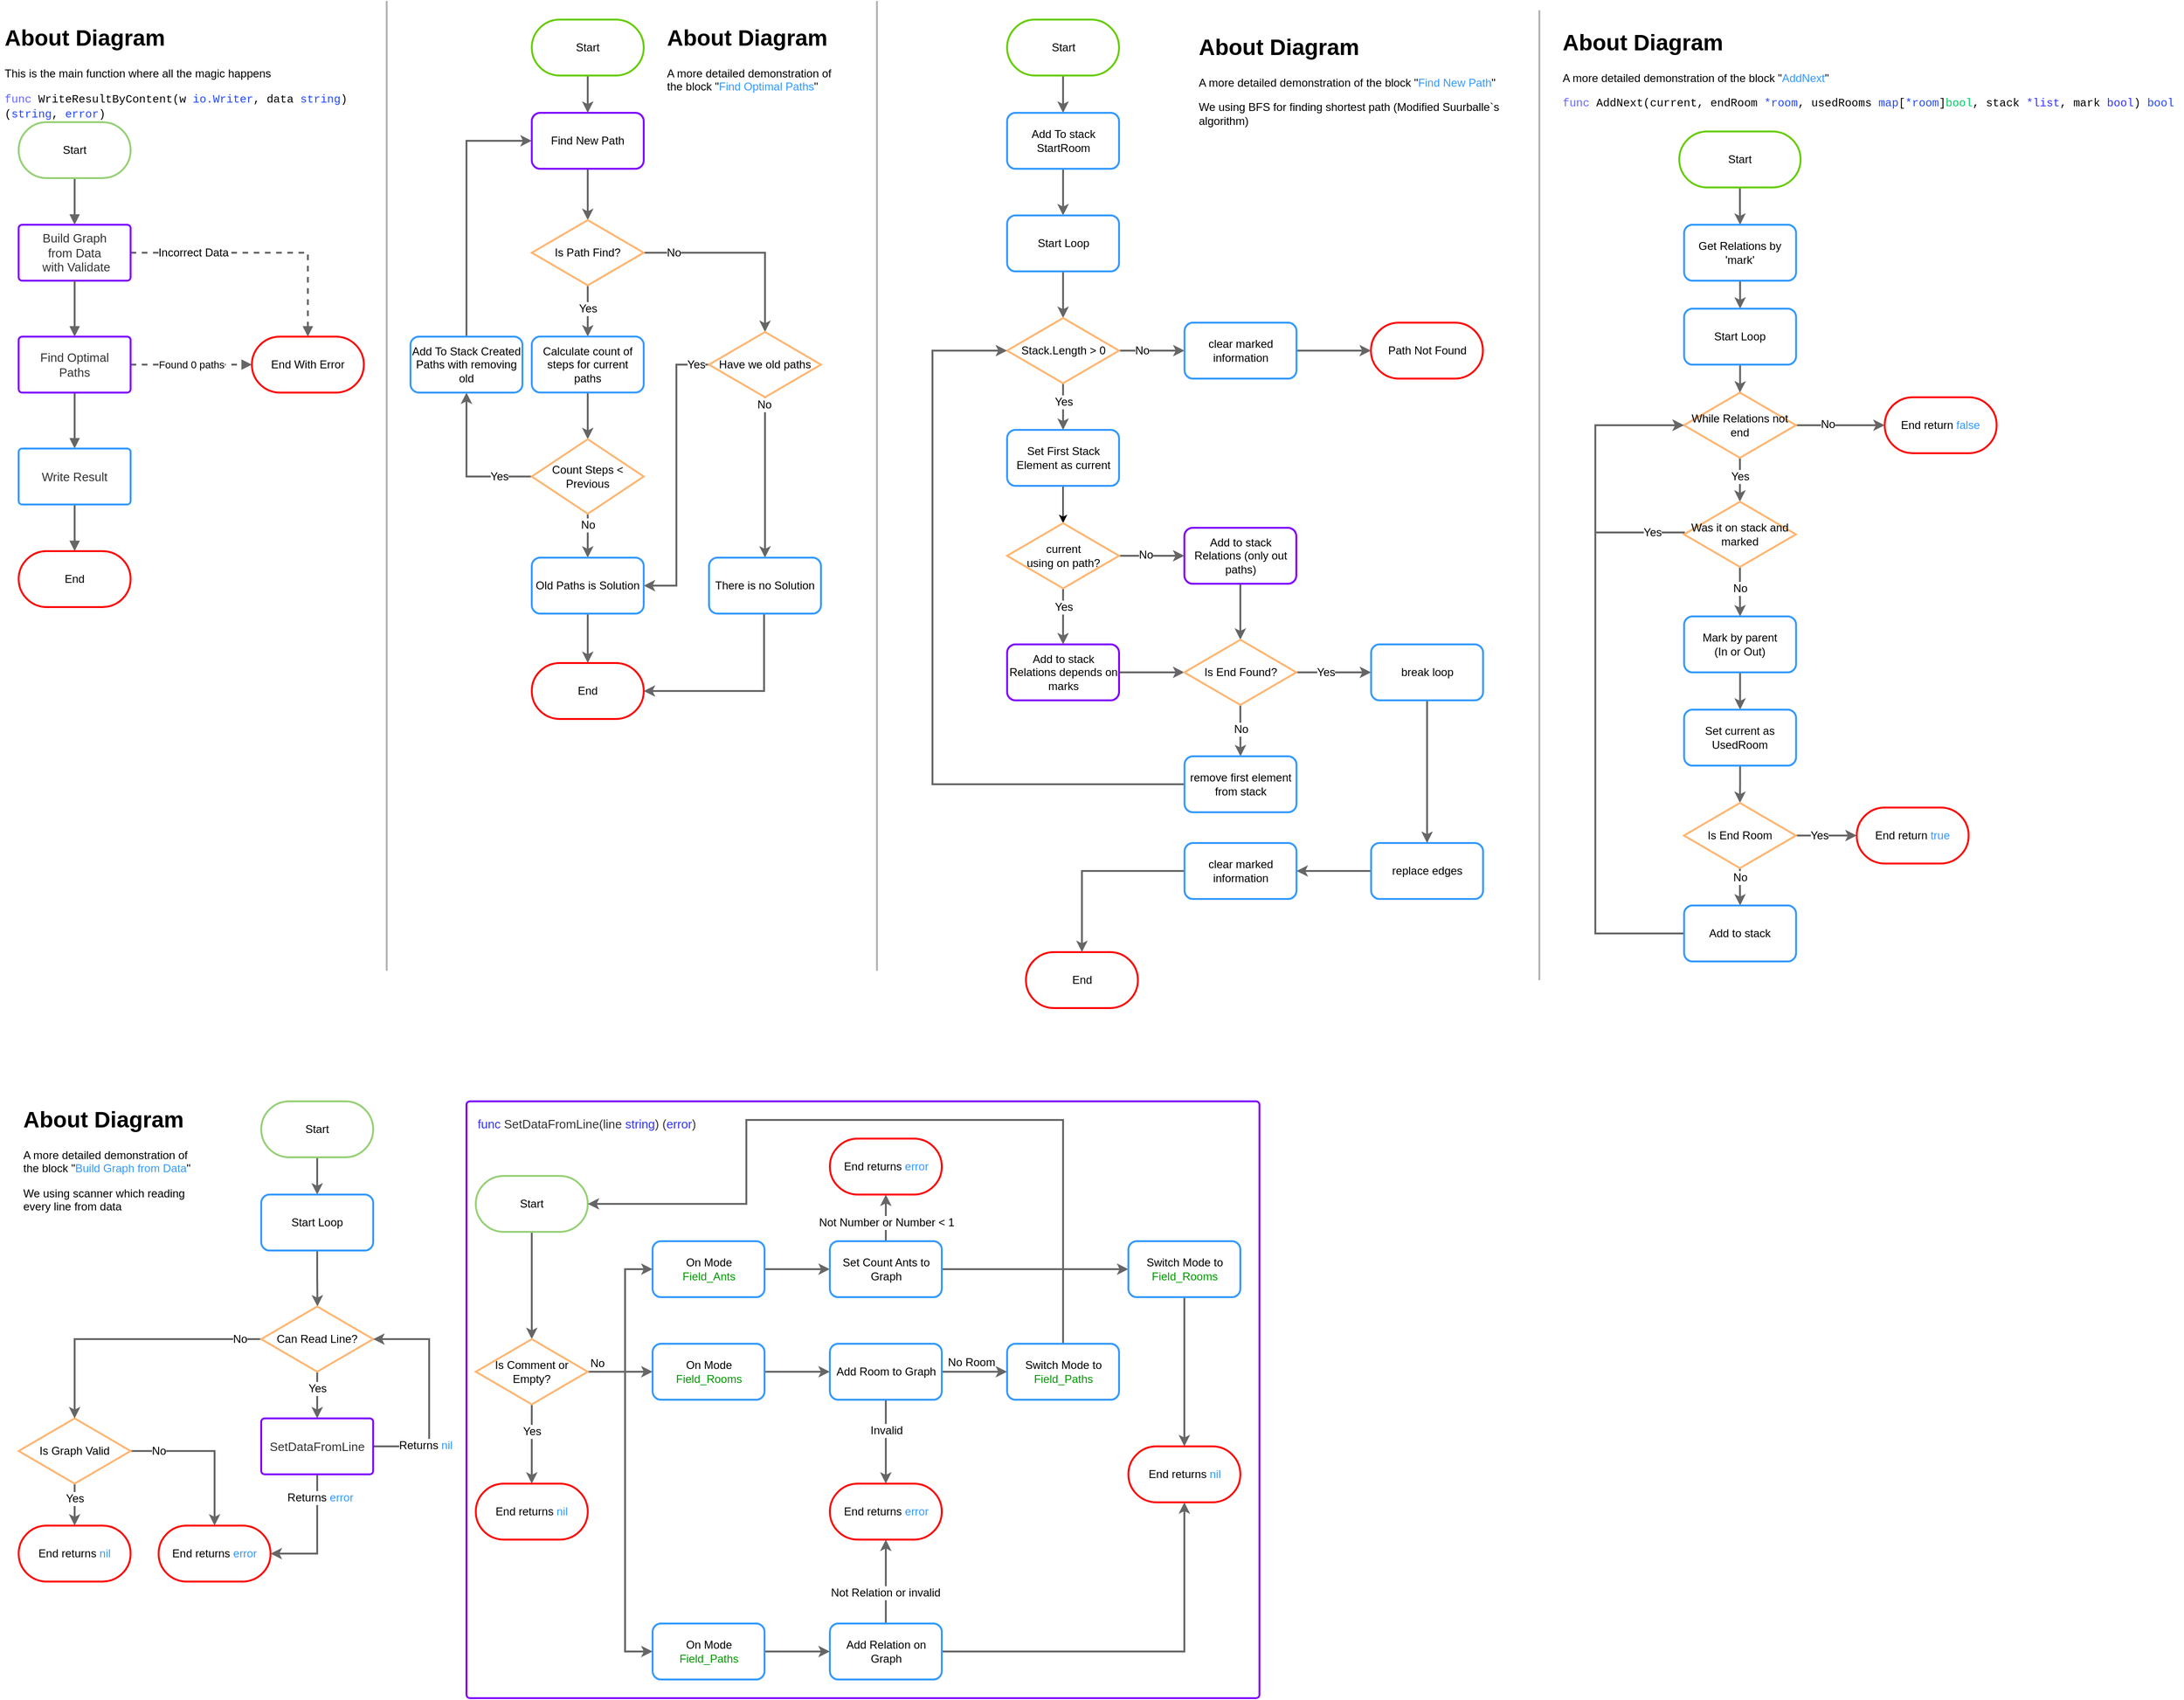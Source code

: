 <mxfile version="12.1.3" type="device" pages="1"><diagram id="BhX9fS971STTfjuO8wFj" name="Page-1"><mxGraphModel dx="1820" dy="1679" grid="1" gridSize="10" guides="1" tooltips="1" connect="1" arrows="1" fold="1" page="1" pageScale="1" pageWidth="827" pageHeight="1169" math="0" shadow="0"><root><mxCell id="0"/><mxCell id="1" parent="0"/><mxCell id="-k8n_yNMVTpP7BrGNSn5-176" style="edgeStyle=orthogonalEdgeStyle;rounded=0;orthogonalLoop=1;jettySize=auto;html=1;endArrow=block;endFill=1;strokeColor=#666666;strokeWidth=2;fillColor=#fff;dashed=1;fontFamily=Helvetica;fontStyle=0" edge="1" parent="1" source="-k8n_yNMVTpP7BrGNSn5-178" target="-k8n_yNMVTpP7BrGNSn5-187"><mxGeometry relative="1" as="geometry"/></mxCell><mxCell id="-k8n_yNMVTpP7BrGNSn5-177" value="&lt;div&gt;Incorrect Data&lt;br&gt;&lt;/div&gt;" style="text;html=1;resizable=0;points=[];align=center;verticalAlign=middle;labelBackgroundColor=#ffffff;" vertex="1" connectable="0" parent="-k8n_yNMVTpP7BrGNSn5-176"><mxGeometry x="-0.408" y="-3" relative="1" as="geometry"><mxPoint x="-16" y="-3" as="offset"/></mxGeometry></mxCell><mxCell id="-k8n_yNMVTpP7BrGNSn5-178" value="&lt;div&gt;Build Graph from Data&lt;/div&gt;&amp;nbsp;with Validate" style="html=1;whiteSpace=wrap;;fontSize=13;fontColor=#333333;spacing=12;strokeColor=#7F00FF;strokeOpacity=100;rounded=1;absoluteArcSize=1;arcSize=7.2;fillColor=#fff;strokeWidth=2;fontFamily=Helvetica;fontStyle=0" vertex="1" parent="1"><mxGeometry x="20" y="240" width="120" height="60" as="geometry"/></mxCell><mxCell id="-k8n_yNMVTpP7BrGNSn5-179" style="edgeStyle=orthogonalEdgeStyle;rounded=0;orthogonalLoop=1;jettySize=auto;html=1;endArrow=block;endFill=1;strokeColor=#666666;strokeWidth=2;fillColor=#fff;fontFamily=Helvetica;fontStyle=0" edge="1" parent="1" source="-k8n_yNMVTpP7BrGNSn5-181" target="-k8n_yNMVTpP7BrGNSn5-183"><mxGeometry relative="1" as="geometry"><mxPoint x="74.667" y="479.667" as="targetPoint"/></mxGeometry></mxCell><mxCell id="-k8n_yNMVTpP7BrGNSn5-180" value="&lt;div&gt;Found 0 paths&lt;/div&gt;" style="edgeStyle=orthogonalEdgeStyle;rounded=0;orthogonalLoop=1;jettySize=auto;html=1;entryX=0;entryY=0.5;entryDx=0;entryDy=0;dashed=1;endArrow=block;endFill=1;strokeColor=#666666;strokeWidth=2;fillColor=#fff;fontFamily=Helvetica;fontStyle=0" edge="1" parent="1" source="-k8n_yNMVTpP7BrGNSn5-181" target="-k8n_yNMVTpP7BrGNSn5-187"><mxGeometry relative="1" as="geometry"><mxPoint as="offset"/></mxGeometry></mxCell><mxCell id="-k8n_yNMVTpP7BrGNSn5-181" value="Find Optimal Paths" style="html=1;whiteSpace=wrap;;fontSize=13;fontColor=#333333;spacing=12;strokeColor=#7F00FF;strokeOpacity=100;rounded=1;absoluteArcSize=1;arcSize=7.2;fillColor=#fff;strokeWidth=2;fontFamily=Helvetica;fontStyle=0" vertex="1" parent="1"><mxGeometry x="20" y="360" width="120" height="60" as="geometry"/></mxCell><mxCell id="-k8n_yNMVTpP7BrGNSn5-182" style="edgeStyle=orthogonalEdgeStyle;rounded=0;orthogonalLoop=1;jettySize=auto;html=1;endArrow=block;endFill=1;strokeWidth=2;fillColor=#fff;strokeColor=#666666;fontFamily=Helvetica;fontStyle=0" edge="1" parent="1" source="-k8n_yNMVTpP7BrGNSn5-183" target="-k8n_yNMVTpP7BrGNSn5-186"><mxGeometry relative="1" as="geometry"/></mxCell><mxCell id="-k8n_yNMVTpP7BrGNSn5-183" value="Write Result" style="html=1;whiteSpace=wrap;;fontSize=13;fontColor=#333333;spacing=12;strokeColor=#3399FF;strokeOpacity=100;rounded=1;absoluteArcSize=1;arcSize=7.2;fillColor=#fff;strokeWidth=2;fontFamily=Helvetica;fontStyle=0" vertex="1" parent="1"><mxGeometry x="20" y="480" width="120" height="60" as="geometry"/></mxCell><mxCell id="-k8n_yNMVTpP7BrGNSn5-184" style="edgeStyle=orthogonalEdgeStyle;rounded=0;orthogonalLoop=1;jettySize=auto;html=1;entryX=0.5;entryY=0;entryDx=0;entryDy=0;fillColor=#fff;endArrow=block;endFill=1;strokeWidth=2;strokeColor=#666666;fontFamily=Helvetica;fontStyle=0" edge="1" parent="1" source="-k8n_yNMVTpP7BrGNSn5-185" target="-k8n_yNMVTpP7BrGNSn5-178"><mxGeometry relative="1" as="geometry"/></mxCell><mxCell id="-k8n_yNMVTpP7BrGNSn5-185" value="&lt;div&gt;Start&lt;/div&gt;" style="rounded=1;whiteSpace=wrap;html=1;arcSize=50;strokeColor=#97D077;strokeWidth=2;fontFamily=Helvetica;fontStyle=0" vertex="1" parent="1"><mxGeometry x="20" y="130" width="120" height="60" as="geometry"/></mxCell><mxCell id="-k8n_yNMVTpP7BrGNSn5-186" value="End" style="rounded=1;whiteSpace=wrap;html=1;fillColor=#fff;gradientColor=none;&#10;border-radius: 20px;arcSize=50;strokeWidth=2;strokeColor=#FF0000;fontFamily=Helvetica;fontStyle=0" vertex="1" parent="1"><mxGeometry x="20" y="590" width="120" height="60" as="geometry"/></mxCell><mxCell id="-k8n_yNMVTpP7BrGNSn5-187" value="&lt;div&gt;End With Error&lt;/div&gt;" style="rounded=1;whiteSpace=wrap;html=1;fillColor=#fff;gradientColor=none;&#10;border-radius: 20px;arcSize=50;strokeWidth=2;strokeColor=#FF0000;fontFamily=Helvetica;fontStyle=0" vertex="1" parent="1"><mxGeometry x="270" y="360" width="120" height="60" as="geometry"/></mxCell><mxCell id="-k8n_yNMVTpP7BrGNSn5-188" style="edgeStyle=orthogonalEdgeStyle;rounded=0;orthogonalLoop=1;jettySize=auto;html=1;fillColor=#fff;endArrow=block;endFill=1;strokeWidth=2;exitX=0.5;exitY=1;exitDx=0;exitDy=0;strokeColor=#666666;fontFamily=Helvetica;fontStyle=0" edge="1" parent="1" source="-k8n_yNMVTpP7BrGNSn5-178" target="-k8n_yNMVTpP7BrGNSn5-181"><mxGeometry relative="1" as="geometry"><mxPoint x="84.667" y="200.0" as="sourcePoint"/><mxPoint x="74.667" y="359.667" as="targetPoint"/></mxGeometry></mxCell><mxCell id="-k8n_yNMVTpP7BrGNSn5-189" value="&lt;h1&gt;About Diagram&lt;br&gt;&lt;/h1&gt;&lt;p&gt;This is the main function where all the magic happens&lt;font&gt;&lt;font face=&quot;Courier New&quot;&gt;&lt;font color=&quot;#6666FF&quot;&gt;&lt;br&gt;&lt;/font&gt;&lt;/font&gt;&lt;/font&gt;&lt;/p&gt;&lt;p&gt;&lt;font&gt;&lt;font face=&quot;Courier New&quot;&gt;&lt;font color=&quot;#6666FF&quot;&gt;func&lt;/font&gt;&amp;nbsp;WriteResultByContent(w &lt;font color=&quot;#2146FF&quot;&gt;io.Writer&lt;/font&gt;, data&amp;nbsp;&lt;font color=&quot;#2146FF&quot;&gt;string&lt;/font&gt;) (&lt;font color=&quot;#2146FF&quot;&gt;string&lt;/font&gt;, &lt;font color=&quot;#2146FF&quot;&gt;error&lt;/font&gt;)&lt;/font&gt;&lt;br&gt;&lt;/font&gt;&lt;/p&gt;" style="text;html=1;strokeColor=none;fillColor=none;spacing=5;spacingTop=-20;whiteSpace=wrap;overflow=hidden;rounded=0;fontFamily=Helvetica;" vertex="1" parent="1"><mxGeometry y="20" width="390" height="110" as="geometry"/></mxCell><mxCell id="-k8n_yNMVTpP7BrGNSn5-190" style="edgeStyle=orthogonalEdgeStyle;rounded=0;orthogonalLoop=1;jettySize=auto;html=1;endArrow=classic;endFill=1;strokeWidth=2;strokeColor=#666666;" edge="1" parent="1" source="-k8n_yNMVTpP7BrGNSn5-191" target="-k8n_yNMVTpP7BrGNSn5-198"><mxGeometry relative="1" as="geometry"/></mxCell><mxCell id="-k8n_yNMVTpP7BrGNSn5-191" value="Find New Path" style="rounded=1;whiteSpace=wrap;html=1;strokeColor=#7F00FF;strokeWidth=2;" vertex="1" parent="1"><mxGeometry x="570" y="120" width="120" height="60" as="geometry"/></mxCell><mxCell id="-k8n_yNMVTpP7BrGNSn5-192" style="edgeStyle=orthogonalEdgeStyle;rounded=0;orthogonalLoop=1;jettySize=auto;html=1;endArrow=classic;endFill=1;strokeWidth=2;strokeColor=#666666;" edge="1" parent="1" source="-k8n_yNMVTpP7BrGNSn5-193" target="-k8n_yNMVTpP7BrGNSn5-191"><mxGeometry relative="1" as="geometry"/></mxCell><mxCell id="-k8n_yNMVTpP7BrGNSn5-193" value="Start" style="rounded=1;whiteSpace=wrap;html=1;arcSize=50;strokeColor=#66CC00;strokeWidth=2;" vertex="1" parent="1"><mxGeometry x="570" y="20" width="120" height="60" as="geometry"/></mxCell><mxCell id="-k8n_yNMVTpP7BrGNSn5-194" style="edgeStyle=orthogonalEdgeStyle;rounded=0;orthogonalLoop=1;jettySize=auto;html=1;endArrow=classic;endFill=1;strokeWidth=2;strokeColor=#666666;" edge="1" parent="1" source="-k8n_yNMVTpP7BrGNSn5-198" target="-k8n_yNMVTpP7BrGNSn5-200"><mxGeometry relative="1" as="geometry"><mxPoint x="630.0" y="359.907" as="targetPoint"/></mxGeometry></mxCell><mxCell id="-k8n_yNMVTpP7BrGNSn5-195" value="Yes" style="text;html=1;resizable=0;points=[];align=center;verticalAlign=middle;labelBackgroundColor=#ffffff;" vertex="1" connectable="0" parent="-k8n_yNMVTpP7BrGNSn5-194"><mxGeometry x="-0.1" relative="1" as="geometry"><mxPoint as="offset"/></mxGeometry></mxCell><mxCell id="-k8n_yNMVTpP7BrGNSn5-196" style="edgeStyle=orthogonalEdgeStyle;rounded=0;orthogonalLoop=1;jettySize=auto;html=1;entryX=0.5;entryY=0;entryDx=0;entryDy=0;endArrow=classic;endFill=1;strokeWidth=2;strokeColor=#666666;" edge="1" parent="1" source="-k8n_yNMVTpP7BrGNSn5-198" target="-k8n_yNMVTpP7BrGNSn5-212"><mxGeometry relative="1" as="geometry"/></mxCell><mxCell id="-k8n_yNMVTpP7BrGNSn5-197" value="No" style="text;html=1;resizable=0;points=[];align=center;verticalAlign=middle;labelBackgroundColor=#ffffff;" vertex="1" connectable="0" parent="-k8n_yNMVTpP7BrGNSn5-196"><mxGeometry x="-0.53" y="2" relative="1" as="geometry"><mxPoint x="-19" y="2" as="offset"/></mxGeometry></mxCell><mxCell id="-k8n_yNMVTpP7BrGNSn5-198" value="Is Path Find?" style="rhombus;whiteSpace=wrap;html=1;strokeColor=#FFB570;strokeWidth=2;" vertex="1" parent="1"><mxGeometry x="570" y="235" width="120" height="70" as="geometry"/></mxCell><mxCell id="-k8n_yNMVTpP7BrGNSn5-199" style="edgeStyle=orthogonalEdgeStyle;rounded=0;orthogonalLoop=1;jettySize=auto;html=1;endArrow=classic;endFill=1;strokeWidth=2;strokeColor=#666666;" edge="1" parent="1" source="-k8n_yNMVTpP7BrGNSn5-200" target="-k8n_yNMVTpP7BrGNSn5-205"><mxGeometry relative="1" as="geometry"/></mxCell><mxCell id="-k8n_yNMVTpP7BrGNSn5-200" value="&lt;span style=&quot;text-align: left&quot;&gt;Calculate count of steps for current paths&lt;/span&gt;" style="rounded=1;whiteSpace=wrap;html=1;strokeColor=#3399FF;strokeWidth=2;" vertex="1" parent="1"><mxGeometry x="570" y="359.889" width="120" height="60" as="geometry"/></mxCell><mxCell id="-k8n_yNMVTpP7BrGNSn5-201" style="edgeStyle=orthogonalEdgeStyle;rounded=0;orthogonalLoop=1;jettySize=auto;html=1;endArrow=classic;endFill=1;strokeWidth=2;strokeColor=#666666;" edge="1" parent="1" source="-k8n_yNMVTpP7BrGNSn5-205" target="-k8n_yNMVTpP7BrGNSn5-207"><mxGeometry relative="1" as="geometry"><mxPoint x="500" y="420" as="targetPoint"/><Array as="points"><mxPoint x="500" y="510"/></Array></mxGeometry></mxCell><mxCell id="-k8n_yNMVTpP7BrGNSn5-202" value="Yes" style="text;html=1;resizable=0;points=[];align=center;verticalAlign=middle;labelBackgroundColor=#ffffff;" vertex="1" connectable="0" parent="-k8n_yNMVTpP7BrGNSn5-201"><mxGeometry x="-0.93" y="-2" relative="1" as="geometry"><mxPoint x="-30" y="2" as="offset"/></mxGeometry></mxCell><mxCell id="-k8n_yNMVTpP7BrGNSn5-203" style="edgeStyle=orthogonalEdgeStyle;rounded=0;orthogonalLoop=1;jettySize=auto;html=1;entryX=0.5;entryY=0;entryDx=0;entryDy=0;endArrow=classic;endFill=1;strokeWidth=2;strokeColor=#666666;" edge="1" parent="1" source="-k8n_yNMVTpP7BrGNSn5-205" target="-k8n_yNMVTpP7BrGNSn5-214"><mxGeometry relative="1" as="geometry"/></mxCell><mxCell id="-k8n_yNMVTpP7BrGNSn5-204" value="No" style="text;html=1;resizable=0;points=[];align=center;verticalAlign=middle;labelBackgroundColor=#ffffff;" vertex="1" connectable="0" parent="-k8n_yNMVTpP7BrGNSn5-203"><mxGeometry x="0.005" y="-8" relative="1" as="geometry"><mxPoint x="8" y="-12" as="offset"/></mxGeometry></mxCell><mxCell id="-k8n_yNMVTpP7BrGNSn5-205" value="Count Steps &amp;lt; Previous" style="rhombus;whiteSpace=wrap;html=1;strokeColor=#FFB570;strokeWidth=2;" vertex="1" parent="1"><mxGeometry x="570" y="469.981" width="120" height="80" as="geometry"/></mxCell><mxCell id="-k8n_yNMVTpP7BrGNSn5-206" style="edgeStyle=orthogonalEdgeStyle;rounded=0;orthogonalLoop=1;jettySize=auto;html=1;entryX=0;entryY=0.5;entryDx=0;entryDy=0;exitX=0.5;exitY=0;exitDx=0;exitDy=0;endArrow=classic;endFill=1;strokeWidth=2;strokeColor=#666666;" edge="1" parent="1" source="-k8n_yNMVTpP7BrGNSn5-207" target="-k8n_yNMVTpP7BrGNSn5-191"><mxGeometry relative="1" as="geometry"><mxPoint x="500" y="160" as="targetPoint"/></mxGeometry></mxCell><mxCell id="-k8n_yNMVTpP7BrGNSn5-207" value="Add To Stack Created Paths with removing old" style="rounded=1;whiteSpace=wrap;html=1;strokeColor=#3399FF;strokeWidth=2;" vertex="1" parent="1"><mxGeometry x="440" y="359.963" width="120" height="60" as="geometry"/></mxCell><mxCell id="-k8n_yNMVTpP7BrGNSn5-208" style="edgeStyle=orthogonalEdgeStyle;rounded=0;orthogonalLoop=1;jettySize=auto;html=1;entryX=1;entryY=0.5;entryDx=0;entryDy=0;endArrow=classic;endFill=1;strokeWidth=2;strokeColor=#666666;" edge="1" parent="1" source="-k8n_yNMVTpP7BrGNSn5-212" target="-k8n_yNMVTpP7BrGNSn5-214"><mxGeometry relative="1" as="geometry"/></mxCell><mxCell id="-k8n_yNMVTpP7BrGNSn5-209" value="Yes" style="text;html=1;resizable=0;points=[];align=center;verticalAlign=middle;labelBackgroundColor=#ffffff;" vertex="1" connectable="0" parent="-k8n_yNMVTpP7BrGNSn5-208"><mxGeometry x="-0.953" relative="1" as="geometry"><mxPoint x="-7.5" as="offset"/></mxGeometry></mxCell><mxCell id="-k8n_yNMVTpP7BrGNSn5-210" style="edgeStyle=orthogonalEdgeStyle;rounded=0;orthogonalLoop=1;jettySize=auto;html=1;endArrow=classic;endFill=1;strokeWidth=2;strokeColor=#666666;" edge="1" parent="1" source="-k8n_yNMVTpP7BrGNSn5-212" target="-k8n_yNMVTpP7BrGNSn5-216"><mxGeometry relative="1" as="geometry"/></mxCell><mxCell id="-k8n_yNMVTpP7BrGNSn5-211" value="No" style="text;html=1;resizable=0;points=[];align=center;verticalAlign=middle;labelBackgroundColor=#ffffff;" vertex="1" connectable="0" parent="-k8n_yNMVTpP7BrGNSn5-210"><mxGeometry x="-0.911" y="-1" relative="1" as="geometry"><mxPoint as="offset"/></mxGeometry></mxCell><mxCell id="-k8n_yNMVTpP7BrGNSn5-212" value="Have we old paths" style="rhombus;whiteSpace=wrap;html=1;strokeColor=#FFB570;strokeWidth=2;" vertex="1" parent="1"><mxGeometry x="760" y="355" width="120" height="70" as="geometry"/></mxCell><mxCell id="-k8n_yNMVTpP7BrGNSn5-213" style="edgeStyle=orthogonalEdgeStyle;rounded=0;orthogonalLoop=1;jettySize=auto;html=1;entryX=0.5;entryY=0;entryDx=0;entryDy=0;endArrow=classic;endFill=1;strokeWidth=2;strokeColor=#666666;" edge="1" parent="1" source="-k8n_yNMVTpP7BrGNSn5-214" target="-k8n_yNMVTpP7BrGNSn5-217"><mxGeometry relative="1" as="geometry"/></mxCell><mxCell id="-k8n_yNMVTpP7BrGNSn5-214" value="Old Paths is Solution" style="rounded=1;whiteSpace=wrap;html=1;strokeColor=#3399FF;strokeWidth=2;" vertex="1" parent="1"><mxGeometry x="570" y="597" width="120" height="60" as="geometry"/></mxCell><mxCell id="-k8n_yNMVTpP7BrGNSn5-215" style="edgeStyle=orthogonalEdgeStyle;rounded=0;orthogonalLoop=1;jettySize=auto;html=1;entryX=1;entryY=0.5;entryDx=0;entryDy=0;endArrow=classic;endFill=1;strokeWidth=2;strokeColor=#666666;" edge="1" parent="1" source="-k8n_yNMVTpP7BrGNSn5-216" target="-k8n_yNMVTpP7BrGNSn5-217"><mxGeometry relative="1" as="geometry"><mxPoint x="819" y="747" as="targetPoint"/><Array as="points"><mxPoint x="819" y="740"/></Array></mxGeometry></mxCell><mxCell id="-k8n_yNMVTpP7BrGNSn5-216" value="There is no Solution" style="rounded=1;whiteSpace=wrap;html=1;strokeColor=#3399FF;strokeWidth=2;" vertex="1" parent="1"><mxGeometry x="760" y="597" width="120" height="60" as="geometry"/></mxCell><mxCell id="-k8n_yNMVTpP7BrGNSn5-217" value="End" style="rounded=1;whiteSpace=wrap;html=1;arcSize=50;strokeColor=#FF0000;strokeWidth=2;" vertex="1" parent="1"><mxGeometry x="570" y="709.963" width="120" height="60" as="geometry"/></mxCell><mxCell id="-k8n_yNMVTpP7BrGNSn5-218" value="" style="endArrow=none;html=1;strokeColor=#B3B3B3;strokeWidth=2;" edge="1" parent="1"><mxGeometry width="50" height="50" relative="1" as="geometry"><mxPoint x="414.5" y="1040" as="sourcePoint"/><mxPoint x="414.5" as="targetPoint"/></mxGeometry></mxCell><mxCell id="-k8n_yNMVTpP7BrGNSn5-219" value="" style="endArrow=none;html=1;strokeColor=#B3B3B3;strokeWidth=2;" edge="1" parent="1"><mxGeometry width="50" height="50" relative="1" as="geometry"><mxPoint x="940" y="1040" as="sourcePoint"/><mxPoint x="940" as="targetPoint"/></mxGeometry></mxCell><mxCell id="-k8n_yNMVTpP7BrGNSn5-220" value="&lt;h1&gt;About Diagram&lt;br&gt;&lt;/h1&gt;&lt;p&gt;A more detailed demonstration of the block &quot;&lt;font color=&quot;#3399FF&quot;&gt;Find New Path&lt;/font&gt;&quot;&lt;/p&gt;&lt;p&gt;We using BFS for finding shortest path (Modified Suurballe`s algorithm)&lt;br&gt;&lt;/p&gt;" style="text;html=1;strokeColor=none;fillColor=none;spacing=5;spacingTop=-20;whiteSpace=wrap;overflow=hidden;rounded=0;glass=0;" vertex="1" parent="1"><mxGeometry x="1280" y="30" width="331" height="170" as="geometry"/></mxCell><mxCell id="-k8n_yNMVTpP7BrGNSn5-221" value="&lt;h1&gt;About Diagram&lt;br&gt;&lt;/h1&gt;&lt;p&gt;A more detailed demonstration of the block &quot;&lt;font color=&quot;#3399FF&quot;&gt;Find Optimal Paths&lt;/font&gt;&quot;&lt;br&gt;&lt;/p&gt;" style="text;html=1;strokeColor=none;fillColor=none;spacing=5;spacingTop=-20;whiteSpace=wrap;overflow=hidden;rounded=0;glass=0;" vertex="1" parent="1"><mxGeometry x="710" y="20" width="190" height="160" as="geometry"/></mxCell><mxCell id="-k8n_yNMVTpP7BrGNSn5-222" style="edgeStyle=orthogonalEdgeStyle;rounded=0;orthogonalLoop=1;jettySize=auto;html=1;strokeColor=#666;strokeWidth=2;" edge="1" parent="1" source="-k8n_yNMVTpP7BrGNSn5-223" target="-k8n_yNMVTpP7BrGNSn5-226"><mxGeometry relative="1" as="geometry"/></mxCell><mxCell id="-k8n_yNMVTpP7BrGNSn5-223" value="Start" style="rounded=1;whiteSpace=wrap;html=1;arcSize=50;strokeColor=#66CC00;strokeWidth=2;" vertex="1" parent="1"><mxGeometry x="1079.5" y="20" width="120" height="60" as="geometry"/></mxCell><mxCell id="-k8n_yNMVTpP7BrGNSn5-224" value="End" style="rounded=1;whiteSpace=wrap;html=1;arcSize=50;strokeColor=#FF0000;strokeWidth=2;" vertex="1" parent="1"><mxGeometry x="1099.69" y="1019.963" width="120" height="60" as="geometry"/></mxCell><mxCell id="-k8n_yNMVTpP7BrGNSn5-225" style="edgeStyle=orthogonalEdgeStyle;rounded=0;orthogonalLoop=1;jettySize=auto;html=1;strokeWidth=2;strokeColor=#666;" edge="1" parent="1" source="-k8n_yNMVTpP7BrGNSn5-226" target="-k8n_yNMVTpP7BrGNSn5-228"><mxGeometry relative="1" as="geometry"/></mxCell><mxCell id="-k8n_yNMVTpP7BrGNSn5-226" value="Add To stack StartRoom" style="rounded=1;whiteSpace=wrap;html=1;strokeColor=#3399FF;strokeWidth=2;" vertex="1" parent="1"><mxGeometry x="1079.5" y="120" width="120" height="60" as="geometry"/></mxCell><mxCell id="-k8n_yNMVTpP7BrGNSn5-227" style="edgeStyle=orthogonalEdgeStyle;rounded=0;orthogonalLoop=1;jettySize=auto;html=1;entryX=0.5;entryY=0;entryDx=0;entryDy=0;strokeColor=#666;strokeWidth=2;" edge="1" parent="1" source="-k8n_yNMVTpP7BrGNSn5-228" target="-k8n_yNMVTpP7BrGNSn5-235"><mxGeometry relative="1" as="geometry"/></mxCell><mxCell id="-k8n_yNMVTpP7BrGNSn5-228" value="Start Loop" style="rounded=1;whiteSpace=wrap;html=1;strokeColor=#3399FF;strokeWidth=2;" vertex="1" parent="1"><mxGeometry x="1079.5" y="230" width="120" height="60" as="geometry"/></mxCell><mxCell id="-k8n_yNMVTpP7BrGNSn5-229" style="edgeStyle=orthogonalEdgeStyle;rounded=0;orthogonalLoop=1;jettySize=auto;html=1;" edge="1" parent="1" source="-k8n_yNMVTpP7BrGNSn5-230" target="-k8n_yNMVTpP7BrGNSn5-245"><mxGeometry relative="1" as="geometry"/></mxCell><mxCell id="-k8n_yNMVTpP7BrGNSn5-230" value="Set First Stack Element as current" style="rounded=1;whiteSpace=wrap;html=1;strokeColor=#3399FF;strokeWidth=2;" vertex="1" parent="1"><mxGeometry x="1079.5" y="460" width="120" height="60" as="geometry"/></mxCell><mxCell id="-k8n_yNMVTpP7BrGNSn5-231" style="edgeStyle=orthogonalEdgeStyle;rounded=0;orthogonalLoop=1;jettySize=auto;html=1;strokeColor=#666;strokeWidth=2;" edge="1" parent="1" source="-k8n_yNMVTpP7BrGNSn5-235" target="-k8n_yNMVTpP7BrGNSn5-230"><mxGeometry relative="1" as="geometry"/></mxCell><mxCell id="-k8n_yNMVTpP7BrGNSn5-232" value="Yes" style="text;html=1;resizable=0;points=[];align=center;verticalAlign=middle;labelBackgroundColor=#ffffff;" vertex="1" connectable="0" parent="-k8n_yNMVTpP7BrGNSn5-231"><mxGeometry x="0.149" y="1" relative="1" as="geometry"><mxPoint x="-1" y="-8.5" as="offset"/></mxGeometry></mxCell><mxCell id="-k8n_yNMVTpP7BrGNSn5-233" style="edgeStyle=orthogonalEdgeStyle;rounded=0;orthogonalLoop=1;jettySize=auto;html=1;strokeColor=#666;strokeWidth=2;entryX=0;entryY=0.5;entryDx=0;entryDy=0;" edge="1" parent="1" source="-k8n_yNMVTpP7BrGNSn5-235" target="-k8n_yNMVTpP7BrGNSn5-260"><mxGeometry relative="1" as="geometry"><mxPoint x="1259.5" y="380" as="targetPoint"/></mxGeometry></mxCell><mxCell id="-k8n_yNMVTpP7BrGNSn5-234" value="No" style="text;html=1;resizable=0;points=[];align=center;verticalAlign=middle;labelBackgroundColor=#ffffff;" vertex="1" connectable="0" parent="-k8n_yNMVTpP7BrGNSn5-233"><mxGeometry x="-0.251" y="2" relative="1" as="geometry"><mxPoint x="-2" y="2" as="offset"/></mxGeometry></mxCell><mxCell id="-k8n_yNMVTpP7BrGNSn5-235" value="Stack.Length &amp;gt; 0" style="rhombus;whiteSpace=wrap;html=1;strokeColor=#FFB570;strokeWidth=2;" vertex="1" parent="1"><mxGeometry x="1079.5" y="340" width="120" height="70" as="geometry"/></mxCell><mxCell id="-k8n_yNMVTpP7BrGNSn5-236" value="Path Not Found" style="rounded=1;whiteSpace=wrap;html=1;arcSize=50;strokeColor=#FF0000;strokeWidth=2;" vertex="1" parent="1"><mxGeometry x="1469.5" y="344.963" width="120" height="60" as="geometry"/></mxCell><mxCell id="-k8n_yNMVTpP7BrGNSn5-237" style="edgeStyle=orthogonalEdgeStyle;rounded=0;orthogonalLoop=1;jettySize=auto;html=1;entryX=0;entryY=0.5;entryDx=0;entryDy=0;strokeColor=#666666;strokeWidth=2;" edge="1" parent="1" source="-k8n_yNMVTpP7BrGNSn5-238" target="-k8n_yNMVTpP7BrGNSn5-252"><mxGeometry relative="1" as="geometry"/></mxCell><mxCell id="-k8n_yNMVTpP7BrGNSn5-238" value="Add to stack Relations depends on marks" style="rounded=1;whiteSpace=wrap;html=1;strokeColor=#7F00FF;strokeWidth=2;" vertex="1" parent="1"><mxGeometry x="1079.5" y="690" width="120" height="60" as="geometry"/></mxCell><mxCell id="-k8n_yNMVTpP7BrGNSn5-239" style="edgeStyle=orthogonalEdgeStyle;rounded=0;orthogonalLoop=1;jettySize=auto;html=1;entryX=0.5;entryY=0;entryDx=0;entryDy=0;strokeColor=#666666;strokeWidth=2;" edge="1" parent="1" source="-k8n_yNMVTpP7BrGNSn5-240" target="-k8n_yNMVTpP7BrGNSn5-252"><mxGeometry relative="1" as="geometry"/></mxCell><mxCell id="-k8n_yNMVTpP7BrGNSn5-240" value="Add to stack Relations (only out paths)" style="rounded=1;whiteSpace=wrap;html=1;strokeColor=#7F00FF;strokeWidth=2;" vertex="1" parent="1"><mxGeometry x="1269.5" y="565" width="120" height="60" as="geometry"/></mxCell><mxCell id="-k8n_yNMVTpP7BrGNSn5-241" style="edgeStyle=orthogonalEdgeStyle;rounded=0;orthogonalLoop=1;jettySize=auto;html=1;strokeColor=#666666;strokeWidth=2;" edge="1" parent="1" source="-k8n_yNMVTpP7BrGNSn5-245" target="-k8n_yNMVTpP7BrGNSn5-238"><mxGeometry relative="1" as="geometry"><mxPoint x="1139.5" y="710" as="targetPoint"/></mxGeometry></mxCell><mxCell id="-k8n_yNMVTpP7BrGNSn5-242" value="Yes" style="text;html=1;resizable=0;points=[];align=center;verticalAlign=middle;labelBackgroundColor=#ffffff;" vertex="1" connectable="0" parent="-k8n_yNMVTpP7BrGNSn5-241"><mxGeometry x="-0.344" relative="1" as="geometry"><mxPoint as="offset"/></mxGeometry></mxCell><mxCell id="-k8n_yNMVTpP7BrGNSn5-243" style="edgeStyle=orthogonalEdgeStyle;rounded=0;orthogonalLoop=1;jettySize=auto;html=1;entryX=0;entryY=0.5;entryDx=0;entryDy=0;strokeColor=#666666;strokeWidth=2;" edge="1" parent="1" source="-k8n_yNMVTpP7BrGNSn5-245" target="-k8n_yNMVTpP7BrGNSn5-240"><mxGeometry relative="1" as="geometry"/></mxCell><mxCell id="-k8n_yNMVTpP7BrGNSn5-244" value="No" style="text;html=1;resizable=0;points=[];align=center;verticalAlign=middle;labelBackgroundColor=#ffffff;" vertex="1" connectable="0" parent="-k8n_yNMVTpP7BrGNSn5-243"><mxGeometry x="0.009" y="7" relative="1" as="geometry"><mxPoint x="-7" y="6" as="offset"/></mxGeometry></mxCell><mxCell id="-k8n_yNMVTpP7BrGNSn5-245" value="current&lt;br&gt;using on path?" style="rhombus;whiteSpace=wrap;html=1;strokeColor=#FFB570;strokeWidth=2;" vertex="1" parent="1"><mxGeometry x="1079.5" y="560" width="120" height="70" as="geometry"/></mxCell><mxCell id="-k8n_yNMVTpP7BrGNSn5-246" style="edgeStyle=orthogonalEdgeStyle;rounded=0;orthogonalLoop=1;jettySize=auto;html=1;exitX=0;exitY=0.5;exitDx=0;exitDy=0;strokeColor=#666666;strokeWidth=2;" edge="1" parent="1" source="-k8n_yNMVTpP7BrGNSn5-247" target="-k8n_yNMVTpP7BrGNSn5-224"><mxGeometry relative="1" as="geometry"/></mxCell><mxCell id="-k8n_yNMVTpP7BrGNSn5-247" value="clear marked information" style="rounded=1;whiteSpace=wrap;html=1;strokeColor=#3399FF;strokeWidth=2;" vertex="1" parent="1"><mxGeometry x="1269.69" y="903" width="120" height="60" as="geometry"/></mxCell><mxCell id="-k8n_yNMVTpP7BrGNSn5-248" style="edgeStyle=orthogonalEdgeStyle;rounded=0;orthogonalLoop=1;jettySize=auto;html=1;entryX=0.5;entryY=0;entryDx=0;entryDy=0;strokeColor=#666666;strokeWidth=2;" edge="1" parent="1" source="-k8n_yNMVTpP7BrGNSn5-252" target="-k8n_yNMVTpP7BrGNSn5-258"><mxGeometry relative="1" as="geometry"><mxPoint x="1349.5" y="810" as="targetPoint"/></mxGeometry></mxCell><mxCell id="-k8n_yNMVTpP7BrGNSn5-249" value="No" style="text;html=1;resizable=0;points=[];align=center;verticalAlign=middle;labelBackgroundColor=#ffffff;" vertex="1" connectable="0" parent="-k8n_yNMVTpP7BrGNSn5-248"><mxGeometry x="-0.382" y="-1" relative="1" as="geometry"><mxPoint x="1" y="8.5" as="offset"/></mxGeometry></mxCell><mxCell id="-k8n_yNMVTpP7BrGNSn5-250" style="edgeStyle=orthogonalEdgeStyle;rounded=0;orthogonalLoop=1;jettySize=auto;html=1;entryX=0;entryY=0.5;entryDx=0;entryDy=0;strokeColor=#666666;strokeWidth=2;" edge="1" parent="1" source="-k8n_yNMVTpP7BrGNSn5-252" target="-k8n_yNMVTpP7BrGNSn5-256"><mxGeometry relative="1" as="geometry"><mxPoint x="1459.5" y="740" as="targetPoint"/></mxGeometry></mxCell><mxCell id="-k8n_yNMVTpP7BrGNSn5-251" value="Yes" style="text;html=1;resizable=0;points=[];align=center;verticalAlign=middle;labelBackgroundColor=#ffffff;" vertex="1" connectable="0" parent="-k8n_yNMVTpP7BrGNSn5-250"><mxGeometry x="-0.227" relative="1" as="geometry"><mxPoint as="offset"/></mxGeometry></mxCell><mxCell id="-k8n_yNMVTpP7BrGNSn5-252" value="Is End Found?" style="rhombus;whiteSpace=wrap;html=1;strokeColor=#FFB570;strokeWidth=2;" vertex="1" parent="1"><mxGeometry x="1269.5" y="685" width="120" height="70" as="geometry"/></mxCell><mxCell id="-k8n_yNMVTpP7BrGNSn5-253" style="edgeStyle=orthogonalEdgeStyle;rounded=0;orthogonalLoop=1;jettySize=auto;html=1;strokeColor=#666666;strokeWidth=2;" edge="1" parent="1" source="-k8n_yNMVTpP7BrGNSn5-254" target="-k8n_yNMVTpP7BrGNSn5-247"><mxGeometry relative="1" as="geometry"><mxPoint x="1830.19" y="910" as="targetPoint"/></mxGeometry></mxCell><mxCell id="-k8n_yNMVTpP7BrGNSn5-254" value="replace edges" style="rounded=1;whiteSpace=wrap;html=1;strokeColor=#3399FF;strokeWidth=2;" vertex="1" parent="1"><mxGeometry x="1469.69" y="903" width="120" height="60" as="geometry"/></mxCell><mxCell id="-k8n_yNMVTpP7BrGNSn5-255" style="edgeStyle=orthogonalEdgeStyle;rounded=0;orthogonalLoop=1;jettySize=auto;html=1;entryX=0.5;entryY=0;entryDx=0;entryDy=0;strokeColor=#666666;strokeWidth=2;" edge="1" parent="1" source="-k8n_yNMVTpP7BrGNSn5-256" target="-k8n_yNMVTpP7BrGNSn5-254"><mxGeometry relative="1" as="geometry"/></mxCell><mxCell id="-k8n_yNMVTpP7BrGNSn5-256" value="break loop" style="rounded=1;whiteSpace=wrap;html=1;strokeColor=#3399FF;strokeWidth=2;" vertex="1" parent="1"><mxGeometry x="1469.69" y="690" width="120" height="60" as="geometry"/></mxCell><mxCell id="-k8n_yNMVTpP7BrGNSn5-257" style="edgeStyle=orthogonalEdgeStyle;rounded=0;orthogonalLoop=1;jettySize=auto;html=1;entryX=0;entryY=0.5;entryDx=0;entryDy=0;strokeColor=#666666;strokeWidth=2;" edge="1" parent="1" source="-k8n_yNMVTpP7BrGNSn5-258" target="-k8n_yNMVTpP7BrGNSn5-235"><mxGeometry relative="1" as="geometry"><Array as="points"><mxPoint x="999.5" y="840"/><mxPoint x="999.5" y="375"/></Array></mxGeometry></mxCell><mxCell id="-k8n_yNMVTpP7BrGNSn5-258" value="remove first element from stack" style="rounded=1;whiteSpace=wrap;html=1;strokeColor=#3399FF;strokeWidth=2;" vertex="1" parent="1"><mxGeometry x="1269.69" y="810" width="120" height="60" as="geometry"/></mxCell><mxCell id="-k8n_yNMVTpP7BrGNSn5-259" style="edgeStyle=orthogonalEdgeStyle;rounded=0;orthogonalLoop=1;jettySize=auto;html=1;entryX=0;entryY=0.5;entryDx=0;entryDy=0;strokeColor=#666666;strokeWidth=2;" edge="1" parent="1" source="-k8n_yNMVTpP7BrGNSn5-260" target="-k8n_yNMVTpP7BrGNSn5-236"><mxGeometry relative="1" as="geometry"/></mxCell><mxCell id="-k8n_yNMVTpP7BrGNSn5-260" value="clear marked information" style="rounded=1;whiteSpace=wrap;html=1;strokeColor=#3399FF;strokeWidth=2;" vertex="1" parent="1"><mxGeometry x="1269.69" y="345" width="120" height="60" as="geometry"/></mxCell><mxCell id="-k8n_yNMVTpP7BrGNSn5-261" value="" style="endArrow=none;html=1;strokeColor=#B3B3B3;strokeWidth=2;" edge="1" parent="1"><mxGeometry width="50" height="50" relative="1" as="geometry"><mxPoint x="1650.0" y="1050" as="sourcePoint"/><mxPoint x="1650.0" y="10" as="targetPoint"/></mxGeometry></mxCell><mxCell id="-k8n_yNMVTpP7BrGNSn5-262" value="&lt;h1&gt;About Diagram&lt;br&gt;&lt;/h1&gt;&lt;p&gt;A more detailed demonstration of the block &quot;&lt;font color=&quot;#3399FF&quot;&gt;AddNext&lt;/font&gt;&quot;&lt;/p&gt;&lt;p&gt;&lt;font color=&quot;#6666FF&quot; style=&quot;font-family: &amp;#34;courier new&amp;#34;&quot;&gt;func&lt;/font&gt;&lt;span style=&quot;font-family: &amp;#34;courier new&amp;#34;&quot;&gt;&amp;nbsp;AddNext(current, endRoom &lt;/span&gt;&lt;font color=&quot;#2146FF&quot; style=&quot;font-family: &amp;#34;courier new&amp;#34;&quot;&gt;*room&lt;/font&gt;&lt;span style=&quot;font-family: &amp;#34;courier new&amp;#34;&quot;&gt;, usedRooms &lt;/span&gt;&lt;font color=&quot;#2146FF&quot; style=&quot;font-family: &amp;#34;courier new&amp;#34;&quot;&gt;map&lt;/font&gt;&lt;font style=&quot;font-family: &amp;#34;courier new&amp;#34;&quot;&gt;[&lt;/font&gt;&lt;font color=&quot;#2146FF&quot; style=&quot;font-family: &amp;#34;courier new&amp;#34;&quot;&gt;*room&lt;/font&gt;&lt;font style=&quot;font-family: &amp;#34;courier new&amp;#34;&quot;&gt;]&lt;/font&gt;&lt;font style=&quot;font-family: &amp;#34;courier new&amp;#34;&quot; color=&quot;#00cc66&quot;&gt;bool&lt;/font&gt;&lt;span style=&quot;font-family: &amp;#34;courier new&amp;#34;&quot;&gt;, stack &lt;font color=&quot;#3333ff&quot;&gt;*list&lt;/font&gt;, mark&amp;nbsp;&lt;font color=&quot;#3333ff&quot;&gt;bool&lt;/font&gt;)&amp;nbsp;&lt;/span&gt;&lt;font color=&quot;#2146FF&quot; style=&quot;font-family: &amp;#34;courier new&amp;#34;&quot;&gt;bool&lt;/font&gt;&lt;br&gt;&lt;/p&gt;" style="text;html=1;strokeColor=none;fillColor=none;spacing=5;spacingTop=-20;whiteSpace=wrap;overflow=hidden;rounded=0;glass=0;" vertex="1" parent="1"><mxGeometry x="1670" y="25" width="670" height="170" as="geometry"/></mxCell><mxCell id="-k8n_yNMVTpP7BrGNSn5-263" style="edgeStyle=orthogonalEdgeStyle;rounded=0;orthogonalLoop=1;jettySize=auto;html=1;strokeColor=#666666;strokeWidth=2;" edge="1" parent="1" source="-k8n_yNMVTpP7BrGNSn5-264" target="-k8n_yNMVTpP7BrGNSn5-267"><mxGeometry relative="1" as="geometry"/></mxCell><mxCell id="-k8n_yNMVTpP7BrGNSn5-264" value="Start" style="rounded=1;whiteSpace=wrap;html=1;arcSize=50;strokeColor=#66CC00;strokeWidth=2;" vertex="1" parent="1"><mxGeometry x="1800" y="140" width="130" height="60" as="geometry"/></mxCell><mxCell id="-k8n_yNMVTpP7BrGNSn5-265" value="End return &lt;font color=&quot;#3399ff&quot;&gt;true&lt;/font&gt;" style="rounded=1;whiteSpace=wrap;html=1;arcSize=50;strokeColor=#FF0000;strokeWidth=2;" vertex="1" parent="1"><mxGeometry x="1990.19" y="864.963" width="120" height="60" as="geometry"/></mxCell><mxCell id="-k8n_yNMVTpP7BrGNSn5-266" style="edgeStyle=orthogonalEdgeStyle;rounded=0;orthogonalLoop=1;jettySize=auto;html=1;strokeColor=#666666;strokeWidth=2;" edge="1" parent="1" source="-k8n_yNMVTpP7BrGNSn5-267" target="-k8n_yNMVTpP7BrGNSn5-274"><mxGeometry relative="1" as="geometry"/></mxCell><mxCell id="-k8n_yNMVTpP7BrGNSn5-267" value="Get Relations by 'mark'" style="rounded=1;whiteSpace=wrap;html=1;strokeColor=#3399FF;strokeWidth=2;" vertex="1" parent="1"><mxGeometry x="1805.19" y="240" width="120" height="60" as="geometry"/></mxCell><mxCell id="-k8n_yNMVTpP7BrGNSn5-268" style="edgeStyle=orthogonalEdgeStyle;rounded=0;orthogonalLoop=1;jettySize=auto;html=1;strokeColor=#666666;strokeWidth=2;" edge="1" parent="1" source="-k8n_yNMVTpP7BrGNSn5-272" target="-k8n_yNMVTpP7BrGNSn5-275"><mxGeometry relative="1" as="geometry"><mxPoint x="2020" y="455" as="targetPoint"/></mxGeometry></mxCell><mxCell id="-k8n_yNMVTpP7BrGNSn5-269" value="No" style="text;html=1;resizable=0;points=[];align=center;verticalAlign=middle;labelBackgroundColor=#ffffff;" vertex="1" connectable="0" parent="-k8n_yNMVTpP7BrGNSn5-268"><mxGeometry x="0.005" y="14" relative="1" as="geometry"><mxPoint x="-14" y="13" as="offset"/></mxGeometry></mxCell><mxCell id="-k8n_yNMVTpP7BrGNSn5-270" style="edgeStyle=orthogonalEdgeStyle;rounded=0;orthogonalLoop=1;jettySize=auto;html=1;strokeColor=#666666;strokeWidth=2;" edge="1" parent="1" source="-k8n_yNMVTpP7BrGNSn5-272" target="-k8n_yNMVTpP7BrGNSn5-282"><mxGeometry relative="1" as="geometry"/></mxCell><mxCell id="-k8n_yNMVTpP7BrGNSn5-271" value="Yes" style="text;html=1;resizable=0;points=[];align=center;verticalAlign=middle;labelBackgroundColor=#ffffff;" vertex="1" connectable="0" parent="-k8n_yNMVTpP7BrGNSn5-270"><mxGeometry x="0.107" y="-2" relative="1" as="geometry"><mxPoint x="2" y="-6" as="offset"/></mxGeometry></mxCell><mxCell id="-k8n_yNMVTpP7BrGNSn5-272" value="While Relations not end" style="rhombus;whiteSpace=wrap;html=1;strokeColor=#FFB570;strokeWidth=2;" vertex="1" parent="1"><mxGeometry x="1805" y="420" width="120" height="70" as="geometry"/></mxCell><mxCell id="-k8n_yNMVTpP7BrGNSn5-273" style="edgeStyle=orthogonalEdgeStyle;rounded=0;orthogonalLoop=1;jettySize=auto;html=1;strokeColor=#666666;strokeWidth=2;" edge="1" parent="1" source="-k8n_yNMVTpP7BrGNSn5-274" target="-k8n_yNMVTpP7BrGNSn5-272"><mxGeometry relative="1" as="geometry"/></mxCell><mxCell id="-k8n_yNMVTpP7BrGNSn5-274" value="Start Loop" style="rounded=1;whiteSpace=wrap;html=1;strokeColor=#3399FF;strokeWidth=2;" vertex="1" parent="1"><mxGeometry x="1805.19" y="330" width="120" height="60" as="geometry"/></mxCell><mxCell id="-k8n_yNMVTpP7BrGNSn5-275" value="End return &lt;font color=&quot;#3399ff&quot;&gt;false&lt;/font&gt;" style="rounded=1;whiteSpace=wrap;html=1;arcSize=50;strokeColor=#FF0000;strokeWidth=2;" vertex="1" parent="1"><mxGeometry x="2020.19" y="424.963" width="120" height="60" as="geometry"/></mxCell><mxCell id="-k8n_yNMVTpP7BrGNSn5-276" style="edgeStyle=orthogonalEdgeStyle;rounded=0;orthogonalLoop=1;jettySize=auto;html=1;strokeColor=#666666;strokeWidth=2;" edge="1" parent="1" source="-k8n_yNMVTpP7BrGNSn5-277" target="-k8n_yNMVTpP7BrGNSn5-284"><mxGeometry relative="1" as="geometry"/></mxCell><mxCell id="-k8n_yNMVTpP7BrGNSn5-277" value="Mark by parent&lt;br&gt;(In or Out)" style="rounded=1;whiteSpace=wrap;html=1;strokeColor=#3399FF;strokeWidth=2;" vertex="1" parent="1"><mxGeometry x="1805.19" y="660" width="120" height="60" as="geometry"/></mxCell><mxCell id="-k8n_yNMVTpP7BrGNSn5-278" style="edgeStyle=orthogonalEdgeStyle;rounded=0;orthogonalLoop=1;jettySize=auto;html=1;entryX=0;entryY=0.5;entryDx=0;entryDy=0;strokeColor=#666666;strokeWidth=2;exitX=0;exitY=0.5;exitDx=0;exitDy=0;" edge="1" parent="1" source="-k8n_yNMVTpP7BrGNSn5-282" target="-k8n_yNMVTpP7BrGNSn5-272"><mxGeometry relative="1" as="geometry"><Array as="points"><mxPoint x="1805" y="570"/><mxPoint x="1710" y="570"/><mxPoint x="1710" y="455"/></Array></mxGeometry></mxCell><mxCell id="-k8n_yNMVTpP7BrGNSn5-279" value="Yes" style="text;html=1;resizable=0;points=[];align=center;verticalAlign=middle;labelBackgroundColor=#ffffff;" vertex="1" connectable="0" parent="-k8n_yNMVTpP7BrGNSn5-278"><mxGeometry x="-0.79" relative="1" as="geometry"><mxPoint x="-4.5" as="offset"/></mxGeometry></mxCell><mxCell id="-k8n_yNMVTpP7BrGNSn5-280" style="edgeStyle=orthogonalEdgeStyle;rounded=0;orthogonalLoop=1;jettySize=auto;html=1;strokeColor=#666666;strokeWidth=2;" edge="1" parent="1" source="-k8n_yNMVTpP7BrGNSn5-282" target="-k8n_yNMVTpP7BrGNSn5-277"><mxGeometry relative="1" as="geometry"/></mxCell><mxCell id="-k8n_yNMVTpP7BrGNSn5-281" value="No" style="text;html=1;resizable=0;points=[];align=center;verticalAlign=middle;labelBackgroundColor=#ffffff;" vertex="1" connectable="0" parent="-k8n_yNMVTpP7BrGNSn5-280"><mxGeometry x="-0.61" relative="1" as="geometry"><mxPoint y="12.5" as="offset"/></mxGeometry></mxCell><mxCell id="-k8n_yNMVTpP7BrGNSn5-282" value="Was it on stack and marked" style="rhombus;whiteSpace=wrap;html=1;strokeColor=#FFB570;strokeWidth=2;" vertex="1" parent="1"><mxGeometry x="1805" y="537" width="120" height="70" as="geometry"/></mxCell><mxCell id="-k8n_yNMVTpP7BrGNSn5-283" style="edgeStyle=orthogonalEdgeStyle;rounded=0;orthogonalLoop=1;jettySize=auto;html=1;strokeColor=#666666;strokeWidth=2;" edge="1" parent="1" source="-k8n_yNMVTpP7BrGNSn5-284" target="-k8n_yNMVTpP7BrGNSn5-289"><mxGeometry relative="1" as="geometry"><mxPoint x="1865.19" y="860" as="targetPoint"/></mxGeometry></mxCell><mxCell id="-k8n_yNMVTpP7BrGNSn5-284" value="Set current as UsedRoom" style="rounded=1;whiteSpace=wrap;html=1;strokeColor=#3399FF;strokeWidth=2;" vertex="1" parent="1"><mxGeometry x="1805.19" y="760" width="120" height="60" as="geometry"/></mxCell><mxCell id="-k8n_yNMVTpP7BrGNSn5-285" style="edgeStyle=orthogonalEdgeStyle;rounded=0;orthogonalLoop=1;jettySize=auto;html=1;strokeColor=#666666;strokeWidth=2;" edge="1" parent="1" source="-k8n_yNMVTpP7BrGNSn5-289" target="-k8n_yNMVTpP7BrGNSn5-265"><mxGeometry relative="1" as="geometry"/></mxCell><mxCell id="-k8n_yNMVTpP7BrGNSn5-286" value="Yes" style="text;html=1;resizable=0;points=[];align=center;verticalAlign=middle;labelBackgroundColor=#ffffff;" vertex="1" connectable="0" parent="-k8n_yNMVTpP7BrGNSn5-285"><mxGeometry x="-0.001" y="-11" relative="1" as="geometry"><mxPoint x="-7.5" y="-11" as="offset"/></mxGeometry></mxCell><mxCell id="-k8n_yNMVTpP7BrGNSn5-287" style="edgeStyle=orthogonalEdgeStyle;rounded=0;orthogonalLoop=1;jettySize=auto;html=1;strokeColor=#666666;strokeWidth=2;" edge="1" parent="1" source="-k8n_yNMVTpP7BrGNSn5-289" target="-k8n_yNMVTpP7BrGNSn5-291"><mxGeometry relative="1" as="geometry"/></mxCell><mxCell id="-k8n_yNMVTpP7BrGNSn5-288" value="No" style="text;html=1;resizable=0;points=[];align=center;verticalAlign=middle;labelBackgroundColor=#ffffff;" vertex="1" connectable="0" parent="-k8n_yNMVTpP7BrGNSn5-287"><mxGeometry x="-0.136" y="-1" relative="1" as="geometry"><mxPoint x="1" y="-7.5" as="offset"/></mxGeometry></mxCell><mxCell id="-k8n_yNMVTpP7BrGNSn5-289" value="Is End Room" style="rhombus;whiteSpace=wrap;html=1;strokeColor=#FFB570;strokeWidth=2;" vertex="1" parent="1"><mxGeometry x="1805" y="860" width="120" height="70" as="geometry"/></mxCell><mxCell id="-k8n_yNMVTpP7BrGNSn5-290" style="edgeStyle=orthogonalEdgeStyle;rounded=0;orthogonalLoop=1;jettySize=auto;html=1;strokeColor=#666666;strokeWidth=2;" edge="1" parent="1" source="-k8n_yNMVTpP7BrGNSn5-291" target="-k8n_yNMVTpP7BrGNSn5-272"><mxGeometry relative="1" as="geometry"><mxPoint x="1750" y="570" as="targetPoint"/><Array as="points"><mxPoint x="1710" y="1000"/><mxPoint x="1710" y="455"/></Array></mxGeometry></mxCell><mxCell id="-k8n_yNMVTpP7BrGNSn5-291" value="Add to stack" style="rounded=1;whiteSpace=wrap;html=1;strokeColor=#3399FF;strokeWidth=2;" vertex="1" parent="1"><mxGeometry x="1805.19" y="970" width="120" height="60" as="geometry"/></mxCell><mxCell id="-k8n_yNMVTpP7BrGNSn5-292" value="&lt;h1&gt;About Diagram&lt;br&gt;&lt;/h1&gt;&lt;p&gt;A more detailed demonstration of the block &quot;&lt;font color=&quot;#3399FF&quot;&gt;Build Graph from Data&lt;/font&gt;&quot;&lt;br&gt;&lt;/p&gt;&lt;p&gt;We using scanner which reading every line from data&lt;/p&gt;" style="text;html=1;strokeColor=none;fillColor=none;spacing=5;spacingTop=-20;whiteSpace=wrap;overflow=hidden;rounded=0;glass=0;" vertex="1" parent="1"><mxGeometry x="20" y="1180" width="190" height="160" as="geometry"/></mxCell><mxCell id="-k8n_yNMVTpP7BrGNSn5-293" style="edgeStyle=orthogonalEdgeStyle;rounded=0;orthogonalLoop=1;jettySize=auto;html=1;strokeColor=#666666;strokeWidth=2;" edge="1" parent="1" source="-k8n_yNMVTpP7BrGNSn5-294" target="-k8n_yNMVTpP7BrGNSn5-303"><mxGeometry relative="1" as="geometry"><mxPoint x="340" y="1285" as="targetPoint"/></mxGeometry></mxCell><mxCell id="-k8n_yNMVTpP7BrGNSn5-294" value="&lt;div&gt;Start&lt;/div&gt;" style="rounded=1;whiteSpace=wrap;html=1;arcSize=50;strokeColor=#97D077;strokeWidth=2;fontFamily=Helvetica;fontStyle=0" vertex="1" parent="1"><mxGeometry x="280" y="1180" width="120" height="60" as="geometry"/></mxCell><mxCell id="-k8n_yNMVTpP7BrGNSn5-295" value="End returns &lt;font color=&quot;#3399ff&quot;&gt;nil&lt;/font&gt;" style="rounded=1;whiteSpace=wrap;html=1;fillColor=#fff;gradientColor=none;&#10;border-radius: 20px;arcSize=50;strokeWidth=2;strokeColor=#FF0000;fontFamily=Helvetica;fontStyle=0" vertex="1" parent="1"><mxGeometry x="20" y="1635" width="120" height="60" as="geometry"/></mxCell><mxCell id="-k8n_yNMVTpP7BrGNSn5-296" value="End returns &lt;font color=&quot;#3399ff&quot;&gt;error&lt;/font&gt;" style="rounded=1;whiteSpace=wrap;html=1;fillColor=#fff;gradientColor=none;&#10;border-radius: 20px;arcSize=50;strokeWidth=2;strokeColor=#FF0000;fontFamily=Helvetica;fontStyle=0" vertex="1" parent="1"><mxGeometry x="170" y="1635" width="120" height="60" as="geometry"/></mxCell><mxCell id="-k8n_yNMVTpP7BrGNSn5-297" style="edgeStyle=orthogonalEdgeStyle;rounded=0;orthogonalLoop=1;jettySize=auto;html=1;strokeColor=#666666;strokeWidth=2;exitX=0.5;exitY=1;exitDx=0;exitDy=0;" edge="1" parent="1" source="-k8n_yNMVTpP7BrGNSn5-303"><mxGeometry relative="1" as="geometry"><mxPoint x="340" y="1355" as="sourcePoint"/><mxPoint x="340.286" y="1400" as="targetPoint"/></mxGeometry></mxCell><mxCell id="-k8n_yNMVTpP7BrGNSn5-298" style="edgeStyle=orthogonalEdgeStyle;rounded=0;orthogonalLoop=1;jettySize=auto;html=1;strokeColor=#666666;strokeWidth=2;" edge="1" parent="1" source="-k8n_yNMVTpP7BrGNSn5-302" target="-k8n_yNMVTpP7BrGNSn5-295"><mxGeometry relative="1" as="geometry"/></mxCell><mxCell id="-k8n_yNMVTpP7BrGNSn5-299" value="Yes" style="text;html=1;resizable=0;points=[];align=center;verticalAlign=middle;labelBackgroundColor=#ffffff;" vertex="1" connectable="0" parent="-k8n_yNMVTpP7BrGNSn5-298"><mxGeometry x="-0.321" y="1" relative="1" as="geometry"><mxPoint x="-1" as="offset"/></mxGeometry></mxCell><mxCell id="-k8n_yNMVTpP7BrGNSn5-300" style="edgeStyle=orthogonalEdgeStyle;rounded=0;orthogonalLoop=1;jettySize=auto;html=1;strokeColor=#666666;strokeWidth=2;" edge="1" parent="1" source="-k8n_yNMVTpP7BrGNSn5-302" target="-k8n_yNMVTpP7BrGNSn5-296"><mxGeometry relative="1" as="geometry"/></mxCell><mxCell id="-k8n_yNMVTpP7BrGNSn5-301" value="No" style="text;html=1;resizable=0;points=[];align=center;verticalAlign=middle;labelBackgroundColor=#ffffff;" vertex="1" connectable="0" parent="-k8n_yNMVTpP7BrGNSn5-300"><mxGeometry x="-0.276" relative="1" as="geometry"><mxPoint x="-31.5" as="offset"/></mxGeometry></mxCell><mxCell id="-k8n_yNMVTpP7BrGNSn5-302" value="Is Graph Valid" style="rhombus;whiteSpace=wrap;html=1;strokeColor=#FFB570;strokeWidth=2;" vertex="1" parent="1"><mxGeometry x="20" y="1520" width="120" height="70" as="geometry"/></mxCell><mxCell id="-k8n_yNMVTpP7BrGNSn5-303" value="Start Loop" style="rounded=1;whiteSpace=wrap;html=1;strokeColor=#3399FF;strokeWidth=2;" vertex="1" parent="1"><mxGeometry x="280" y="1280" width="120" height="60" as="geometry"/></mxCell><mxCell id="-k8n_yNMVTpP7BrGNSn5-304" style="edgeStyle=orthogonalEdgeStyle;rounded=0;orthogonalLoop=1;jettySize=auto;html=1;strokeColor=#666666;strokeWidth=2;" edge="1" parent="1" source="-k8n_yNMVTpP7BrGNSn5-308" target="-k8n_yNMVTpP7BrGNSn5-313"><mxGeometry relative="1" as="geometry"/></mxCell><mxCell id="-k8n_yNMVTpP7BrGNSn5-305" value="Yes" style="text;html=1;resizable=0;points=[];align=center;verticalAlign=middle;labelBackgroundColor=#ffffff;" vertex="1" connectable="0" parent="-k8n_yNMVTpP7BrGNSn5-304"><mxGeometry x="-0.28" relative="1" as="geometry"><mxPoint as="offset"/></mxGeometry></mxCell><mxCell id="-k8n_yNMVTpP7BrGNSn5-306" style="edgeStyle=orthogonalEdgeStyle;rounded=0;orthogonalLoop=1;jettySize=auto;html=1;strokeColor=#666666;strokeWidth=2;" edge="1" parent="1" source="-k8n_yNMVTpP7BrGNSn5-308" target="-k8n_yNMVTpP7BrGNSn5-302"><mxGeometry relative="1" as="geometry"/></mxCell><mxCell id="-k8n_yNMVTpP7BrGNSn5-307" value="No" style="text;html=1;resizable=0;points=[];align=center;verticalAlign=middle;labelBackgroundColor=#ffffff;" vertex="1" connectable="0" parent="-k8n_yNMVTpP7BrGNSn5-306"><mxGeometry x="-0.371" y="1" relative="1" as="geometry"><mxPoint x="66.5" y="-1.5" as="offset"/></mxGeometry></mxCell><mxCell id="-k8n_yNMVTpP7BrGNSn5-308" value="Can Read Line?" style="rhombus;whiteSpace=wrap;html=1;strokeColor=#FFB570;strokeWidth=2;" vertex="1" parent="1"><mxGeometry x="280" y="1400" width="120" height="70" as="geometry"/></mxCell><mxCell id="-k8n_yNMVTpP7BrGNSn5-309" style="edgeStyle=orthogonalEdgeStyle;rounded=0;orthogonalLoop=1;jettySize=auto;html=1;strokeColor=#666666;strokeWidth=2;" edge="1" parent="1" source="-k8n_yNMVTpP7BrGNSn5-313" target="-k8n_yNMVTpP7BrGNSn5-308"><mxGeometry relative="1" as="geometry"><mxPoint x="400" y="1435" as="targetPoint"/><Array as="points"><mxPoint x="460" y="1550"/><mxPoint x="460" y="1435"/></Array></mxGeometry></mxCell><mxCell id="-k8n_yNMVTpP7BrGNSn5-310" value="Returns &lt;font color=&quot;#3399ff&quot;&gt;nil&lt;/font&gt;" style="text;html=1;resizable=0;points=[];align=center;verticalAlign=middle;labelBackgroundColor=#ffffff;" vertex="1" connectable="0" parent="-k8n_yNMVTpP7BrGNSn5-309"><mxGeometry x="-0.523" y="1" relative="1" as="geometry"><mxPoint as="offset"/></mxGeometry></mxCell><mxCell id="-k8n_yNMVTpP7BrGNSn5-311" style="edgeStyle=orthogonalEdgeStyle;rounded=0;orthogonalLoop=1;jettySize=auto;html=1;entryX=1;entryY=0.5;entryDx=0;entryDy=0;strokeColor=#666666;strokeWidth=2;" edge="1" parent="1" source="-k8n_yNMVTpP7BrGNSn5-313" target="-k8n_yNMVTpP7BrGNSn5-296"><mxGeometry relative="1" as="geometry"><Array as="points"><mxPoint x="340" y="1665"/></Array></mxGeometry></mxCell><mxCell id="-k8n_yNMVTpP7BrGNSn5-312" value="Returns &lt;font color=&quot;#3399ff&quot;&gt;error&lt;/font&gt;" style="text;html=1;resizable=0;points=[];align=center;verticalAlign=middle;labelBackgroundColor=#ffffff;" vertex="1" connectable="0" parent="-k8n_yNMVTpP7BrGNSn5-311"><mxGeometry x="-0.628" y="3" relative="1" as="geometry"><mxPoint as="offset"/></mxGeometry></mxCell><mxCell id="-k8n_yNMVTpP7BrGNSn5-313" value="SetDataFromLine" style="html=1;whiteSpace=wrap;;fontSize=13;fontColor=#333333;spacing=12;strokeColor=#7F00FF;strokeOpacity=100;rounded=1;absoluteArcSize=1;arcSize=7.2;fillColor=#fff;strokeWidth=2;fontFamily=Helvetica;fontStyle=0" vertex="1" parent="1"><mxGeometry x="280" y="1520" width="120" height="60" as="geometry"/></mxCell><mxCell id="-k8n_yNMVTpP7BrGNSn5-314" value="&lt;font color=&quot;#3333ff&quot;&gt;func&lt;/font&gt; SetDataFromLine(line &lt;font color=&quot;#3333ff&quot;&gt;string&lt;/font&gt;) (&lt;font color=&quot;#3333ff&quot;&gt;error&lt;/font&gt;)" style="html=1;whiteSpace=wrap;;fontSize=13;fontColor=#333333;spacing=12;strokeColor=#7F00FF;strokeOpacity=100;rounded=1;absoluteArcSize=1;arcSize=7.2;fillColor=#fff;strokeWidth=2;fontFamily=Helvetica;fontStyle=0;align=left;verticalAlign=top;" vertex="1" parent="1"><mxGeometry x="500" y="1180" width="850" height="640" as="geometry"/></mxCell><mxCell id="-k8n_yNMVTpP7BrGNSn5-315" style="edgeStyle=orthogonalEdgeStyle;rounded=0;orthogonalLoop=1;jettySize=auto;html=1;strokeColor=#666666;strokeWidth=2;" edge="1" parent="1" source="-k8n_yNMVTpP7BrGNSn5-316" target="-k8n_yNMVTpP7BrGNSn5-349"><mxGeometry relative="1" as="geometry"/></mxCell><mxCell id="-k8n_yNMVTpP7BrGNSn5-316" value="&lt;div&gt;Start&lt;/div&gt;" style="rounded=1;whiteSpace=wrap;html=1;arcSize=50;strokeColor=#97D077;strokeWidth=2;fontFamily=Helvetica;fontStyle=0" vertex="1" parent="1"><mxGeometry x="510" y="1260" width="120" height="60" as="geometry"/></mxCell><mxCell id="-k8n_yNMVTpP7BrGNSn5-317" style="edgeStyle=orthogonalEdgeStyle;rounded=0;orthogonalLoop=1;jettySize=auto;html=1;strokeColor=#666666;strokeWidth=2;" edge="1" parent="1" source="-k8n_yNMVTpP7BrGNSn5-318" target="-k8n_yNMVTpP7BrGNSn5-327"><mxGeometry relative="1" as="geometry"/></mxCell><mxCell id="-k8n_yNMVTpP7BrGNSn5-318" value="On Mode &lt;br&gt;&lt;font color=&quot;#009900&quot;&gt;Field_Ants&lt;/font&gt;" style="rounded=1;whiteSpace=wrap;html=1;strokeColor=#3399FF;strokeWidth=2;" vertex="1" parent="1"><mxGeometry x="699.5" y="1330" width="120" height="60" as="geometry"/></mxCell><mxCell id="-k8n_yNMVTpP7BrGNSn5-319" style="edgeStyle=orthogonalEdgeStyle;rounded=0;orthogonalLoop=1;jettySize=auto;html=1;strokeColor=#666666;strokeWidth=2;" edge="1" parent="1" source="-k8n_yNMVTpP7BrGNSn5-320" target="-k8n_yNMVTpP7BrGNSn5-334"><mxGeometry relative="1" as="geometry"/></mxCell><mxCell id="-k8n_yNMVTpP7BrGNSn5-320" value="On Mode &lt;font color=&quot;#009900&quot;&gt;Field_Rooms&lt;/font&gt;" style="rounded=1;whiteSpace=wrap;html=1;strokeColor=#3399FF;strokeWidth=2;" vertex="1" parent="1"><mxGeometry x="699.5" y="1440" width="120" height="60" as="geometry"/></mxCell><mxCell id="-k8n_yNMVTpP7BrGNSn5-321" style="edgeStyle=orthogonalEdgeStyle;rounded=0;orthogonalLoop=1;jettySize=auto;html=1;strokeColor=#666666;strokeWidth=2;" edge="1" parent="1" source="-k8n_yNMVTpP7BrGNSn5-322" target="-k8n_yNMVTpP7BrGNSn5-341"><mxGeometry relative="1" as="geometry"/></mxCell><mxCell id="-k8n_yNMVTpP7BrGNSn5-322" value="On Mode &lt;br&gt;&lt;font color=&quot;#009900&quot;&gt;Field_Paths&lt;/font&gt;" style="rounded=1;whiteSpace=wrap;html=1;strokeColor=#3399FF;strokeWidth=2;" vertex="1" parent="1"><mxGeometry x="699.5" y="1740" width="120" height="60" as="geometry"/></mxCell><mxCell id="-k8n_yNMVTpP7BrGNSn5-323" value="End returns &lt;font color=&quot;#3399ff&quot;&gt;error&lt;/font&gt;" style="rounded=1;whiteSpace=wrap;html=1;fillColor=#fff;gradientColor=none;&#10;border-radius: 20px;arcSize=50;strokeWidth=2;strokeColor=#FF0000;fontFamily=Helvetica;fontStyle=0" vertex="1" parent="1"><mxGeometry x="889.5" y="1220" width="120" height="60" as="geometry"/></mxCell><mxCell id="-k8n_yNMVTpP7BrGNSn5-324" style="edgeStyle=orthogonalEdgeStyle;rounded=0;orthogonalLoop=1;jettySize=auto;html=1;strokeColor=#666666;strokeWidth=2;" edge="1" parent="1" source="-k8n_yNMVTpP7BrGNSn5-327" target="-k8n_yNMVTpP7BrGNSn5-329"><mxGeometry relative="1" as="geometry"/></mxCell><mxCell id="-k8n_yNMVTpP7BrGNSn5-325" style="edgeStyle=orthogonalEdgeStyle;rounded=0;orthogonalLoop=1;jettySize=auto;html=1;strokeColor=#666666;strokeWidth=2;" edge="1" parent="1" source="-k8n_yNMVTpP7BrGNSn5-327" target="-k8n_yNMVTpP7BrGNSn5-323"><mxGeometry relative="1" as="geometry"/></mxCell><mxCell id="-k8n_yNMVTpP7BrGNSn5-326" value="Not Number or Number &amp;lt; 1" style="text;html=1;resizable=0;points=[];align=center;verticalAlign=middle;labelBackgroundColor=#ffffff;" vertex="1" connectable="0" parent="-k8n_yNMVTpP7BrGNSn5-325"><mxGeometry x="0.318" y="-1" relative="1" as="geometry"><mxPoint x="-1" y="13" as="offset"/></mxGeometry></mxCell><mxCell id="-k8n_yNMVTpP7BrGNSn5-327" value="Set Count Ants to Graph" style="rounded=1;whiteSpace=wrap;html=1;strokeColor=#3399FF;strokeWidth=2;" vertex="1" parent="1"><mxGeometry x="889.5" y="1330" width="120" height="60" as="geometry"/></mxCell><mxCell id="-k8n_yNMVTpP7BrGNSn5-328" style="edgeStyle=orthogonalEdgeStyle;rounded=0;orthogonalLoop=1;jettySize=auto;html=1;strokeColor=#666666;strokeWidth=2;" edge="1" parent="1" source="-k8n_yNMVTpP7BrGNSn5-329" target="-k8n_yNMVTpP7BrGNSn5-337"><mxGeometry relative="1" as="geometry"/></mxCell><mxCell id="-k8n_yNMVTpP7BrGNSn5-329" value="Switch Mode to &lt;font color=&quot;#009900&quot;&gt;Field_Rooms&lt;/font&gt;" style="rounded=1;whiteSpace=wrap;html=1;strokeColor=#3399FF;strokeWidth=2;" vertex="1" parent="1"><mxGeometry x="1209.5" y="1330" width="120" height="60" as="geometry"/></mxCell><mxCell id="-k8n_yNMVTpP7BrGNSn5-330" style="edgeStyle=orthogonalEdgeStyle;rounded=0;orthogonalLoop=1;jettySize=auto;html=1;strokeColor=#666666;strokeWidth=2;entryX=0.5;entryY=0;entryDx=0;entryDy=0;" edge="1" parent="1" source="-k8n_yNMVTpP7BrGNSn5-334" target="-k8n_yNMVTpP7BrGNSn5-342"><mxGeometry relative="1" as="geometry"><mxPoint x="950" y="1540" as="targetPoint"/></mxGeometry></mxCell><mxCell id="-k8n_yNMVTpP7BrGNSn5-331" value="Invalid" style="text;html=1;resizable=0;points=[];align=center;verticalAlign=middle;labelBackgroundColor=#ffffff;" vertex="1" connectable="0" parent="-k8n_yNMVTpP7BrGNSn5-330"><mxGeometry x="-0.28" relative="1" as="geometry"><mxPoint as="offset"/></mxGeometry></mxCell><mxCell id="-k8n_yNMVTpP7BrGNSn5-332" style="edgeStyle=orthogonalEdgeStyle;rounded=0;orthogonalLoop=1;jettySize=auto;html=1;strokeColor=#666666;strokeWidth=2;" edge="1" parent="1" source="-k8n_yNMVTpP7BrGNSn5-334" target="-k8n_yNMVTpP7BrGNSn5-336"><mxGeometry relative="1" as="geometry"/></mxCell><mxCell id="-k8n_yNMVTpP7BrGNSn5-333" value="No Room" style="text;html=1;resizable=0;points=[];align=center;verticalAlign=middle;labelBackgroundColor=#ffffff;" vertex="1" connectable="0" parent="-k8n_yNMVTpP7BrGNSn5-332"><mxGeometry x="-0.248" relative="1" as="geometry"><mxPoint x="4.5" y="-10" as="offset"/></mxGeometry></mxCell><mxCell id="-k8n_yNMVTpP7BrGNSn5-334" value="Add Room to Graph" style="rounded=1;whiteSpace=wrap;html=1;strokeColor=#3399FF;strokeWidth=2;" vertex="1" parent="1"><mxGeometry x="889.5" y="1440" width="120" height="60" as="geometry"/></mxCell><mxCell id="-k8n_yNMVTpP7BrGNSn5-335" style="edgeStyle=orthogonalEdgeStyle;rounded=0;orthogonalLoop=1;jettySize=auto;html=1;strokeColor=#666666;strokeWidth=2;" edge="1" parent="1" source="-k8n_yNMVTpP7BrGNSn5-336" target="-k8n_yNMVTpP7BrGNSn5-316"><mxGeometry relative="1" as="geometry"><Array as="points"><mxPoint x="1140" y="1200"/><mxPoint x="800" y="1200"/><mxPoint x="800" y="1290"/></Array></mxGeometry></mxCell><mxCell id="-k8n_yNMVTpP7BrGNSn5-336" value="Switch Mode to &lt;font color=&quot;#009900&quot;&gt;Field_Paths&lt;/font&gt;" style="rounded=1;whiteSpace=wrap;html=1;strokeColor=#3399FF;strokeWidth=2;" vertex="1" parent="1"><mxGeometry x="1079.5" y="1440" width="120" height="60" as="geometry"/></mxCell><mxCell id="-k8n_yNMVTpP7BrGNSn5-337" value="End returns &lt;font color=&quot;#3399ff&quot;&gt;nil&lt;/font&gt;" style="rounded=1;whiteSpace=wrap;html=1;fillColor=#fff;gradientColor=none;&#10;border-radius: 20px;arcSize=50;strokeWidth=2;strokeColor=#FF0000;fontFamily=Helvetica;fontStyle=0" vertex="1" parent="1"><mxGeometry x="1209.5" y="1550" width="120" height="60" as="geometry"/></mxCell><mxCell id="-k8n_yNMVTpP7BrGNSn5-338" style="edgeStyle=orthogonalEdgeStyle;rounded=0;orthogonalLoop=1;jettySize=auto;html=1;strokeColor=#666666;strokeWidth=2;" edge="1" parent="1" source="-k8n_yNMVTpP7BrGNSn5-341" target="-k8n_yNMVTpP7BrGNSn5-342"><mxGeometry relative="1" as="geometry"/></mxCell><mxCell id="-k8n_yNMVTpP7BrGNSn5-339" value="Not Relation or invalid" style="text;html=1;resizable=0;points=[];align=center;verticalAlign=middle;labelBackgroundColor=#ffffff;" vertex="1" connectable="0" parent="-k8n_yNMVTpP7BrGNSn5-338"><mxGeometry x="-0.271" y="1" relative="1" as="geometry"><mxPoint as="offset"/></mxGeometry></mxCell><mxCell id="-k8n_yNMVTpP7BrGNSn5-340" style="edgeStyle=orthogonalEdgeStyle;rounded=0;orthogonalLoop=1;jettySize=auto;html=1;strokeColor=#666666;strokeWidth=2;" edge="1" parent="1" source="-k8n_yNMVTpP7BrGNSn5-341" target="-k8n_yNMVTpP7BrGNSn5-337"><mxGeometry relative="1" as="geometry"/></mxCell><mxCell id="-k8n_yNMVTpP7BrGNSn5-341" value="Add Relation on Graph" style="rounded=1;whiteSpace=wrap;html=1;strokeColor=#3399FF;strokeWidth=2;" vertex="1" parent="1"><mxGeometry x="889.5" y="1740" width="120" height="60" as="geometry"/></mxCell><mxCell id="-k8n_yNMVTpP7BrGNSn5-342" value="End returns &lt;font color=&quot;#3399ff&quot;&gt;error&lt;/font&gt;" style="rounded=1;whiteSpace=wrap;html=1;fillColor=#fff;gradientColor=none;&#10;border-radius: 20px;arcSize=50;strokeWidth=2;strokeColor=#FF0000;fontFamily=Helvetica;fontStyle=0" vertex="1" parent="1"><mxGeometry x="889.5" y="1590" width="120" height="60" as="geometry"/></mxCell><mxCell id="-k8n_yNMVTpP7BrGNSn5-343" style="edgeStyle=orthogonalEdgeStyle;rounded=0;orthogonalLoop=1;jettySize=auto;html=1;strokeColor=#666666;strokeWidth=2;" edge="1" parent="1" source="-k8n_yNMVTpP7BrGNSn5-349" target="-k8n_yNMVTpP7BrGNSn5-350"><mxGeometry relative="1" as="geometry"/></mxCell><mxCell id="-k8n_yNMVTpP7BrGNSn5-344" value="Yes" style="text;html=1;resizable=0;points=[];align=center;verticalAlign=middle;labelBackgroundColor=#ffffff;" vertex="1" connectable="0" parent="-k8n_yNMVTpP7BrGNSn5-343"><mxGeometry x="-0.316" relative="1" as="geometry"><mxPoint as="offset"/></mxGeometry></mxCell><mxCell id="-k8n_yNMVTpP7BrGNSn5-345" style="edgeStyle=orthogonalEdgeStyle;rounded=0;orthogonalLoop=1;jettySize=auto;html=1;strokeColor=#666666;strokeWidth=2;" edge="1" parent="1" source="-k8n_yNMVTpP7BrGNSn5-349" target="-k8n_yNMVTpP7BrGNSn5-320"><mxGeometry relative="1" as="geometry"/></mxCell><mxCell id="-k8n_yNMVTpP7BrGNSn5-346" style="edgeStyle=orthogonalEdgeStyle;rounded=0;orthogonalLoop=1;jettySize=auto;html=1;entryX=0;entryY=0.5;entryDx=0;entryDy=0;strokeColor=#666666;strokeWidth=2;" edge="1" parent="1" source="-k8n_yNMVTpP7BrGNSn5-349" target="-k8n_yNMVTpP7BrGNSn5-318"><mxGeometry relative="1" as="geometry"><Array as="points"><mxPoint x="670" y="1470"/><mxPoint x="670" y="1360"/></Array></mxGeometry></mxCell><mxCell id="-k8n_yNMVTpP7BrGNSn5-347" style="edgeStyle=orthogonalEdgeStyle;rounded=0;orthogonalLoop=1;jettySize=auto;html=1;entryX=0;entryY=0.5;entryDx=0;entryDy=0;strokeColor=#666666;strokeWidth=2;" edge="1" parent="1" source="-k8n_yNMVTpP7BrGNSn5-349" target="-k8n_yNMVTpP7BrGNSn5-322"><mxGeometry relative="1" as="geometry"><Array as="points"><mxPoint x="670" y="1470"/><mxPoint x="670" y="1770"/></Array></mxGeometry></mxCell><mxCell id="-k8n_yNMVTpP7BrGNSn5-348" value="No" style="text;html=1;resizable=0;points=[];align=center;verticalAlign=middle;labelBackgroundColor=#ffffff;" vertex="1" connectable="0" parent="-k8n_yNMVTpP7BrGNSn5-347"><mxGeometry x="-0.682" y="-2" relative="1" as="geometry"><mxPoint x="-28" y="-28.5" as="offset"/></mxGeometry></mxCell><mxCell id="-k8n_yNMVTpP7BrGNSn5-349" value="Is Comment or Empty?" style="rhombus;whiteSpace=wrap;html=1;strokeColor=#FFB570;strokeWidth=2;" vertex="1" parent="1"><mxGeometry x="510" y="1435" width="120" height="70" as="geometry"/></mxCell><mxCell id="-k8n_yNMVTpP7BrGNSn5-350" value="End returns &lt;font color=&quot;#3399ff&quot;&gt;nil&lt;/font&gt;" style="rounded=1;whiteSpace=wrap;html=1;fillColor=#fff;gradientColor=none;&#10;border-radius: 20px;arcSize=50;strokeWidth=2;strokeColor=#FF0000;fontFamily=Helvetica;fontStyle=0" vertex="1" parent="1"><mxGeometry x="510" y="1590" width="120" height="60" as="geometry"/></mxCell></root></mxGraphModel></diagram></mxfile>